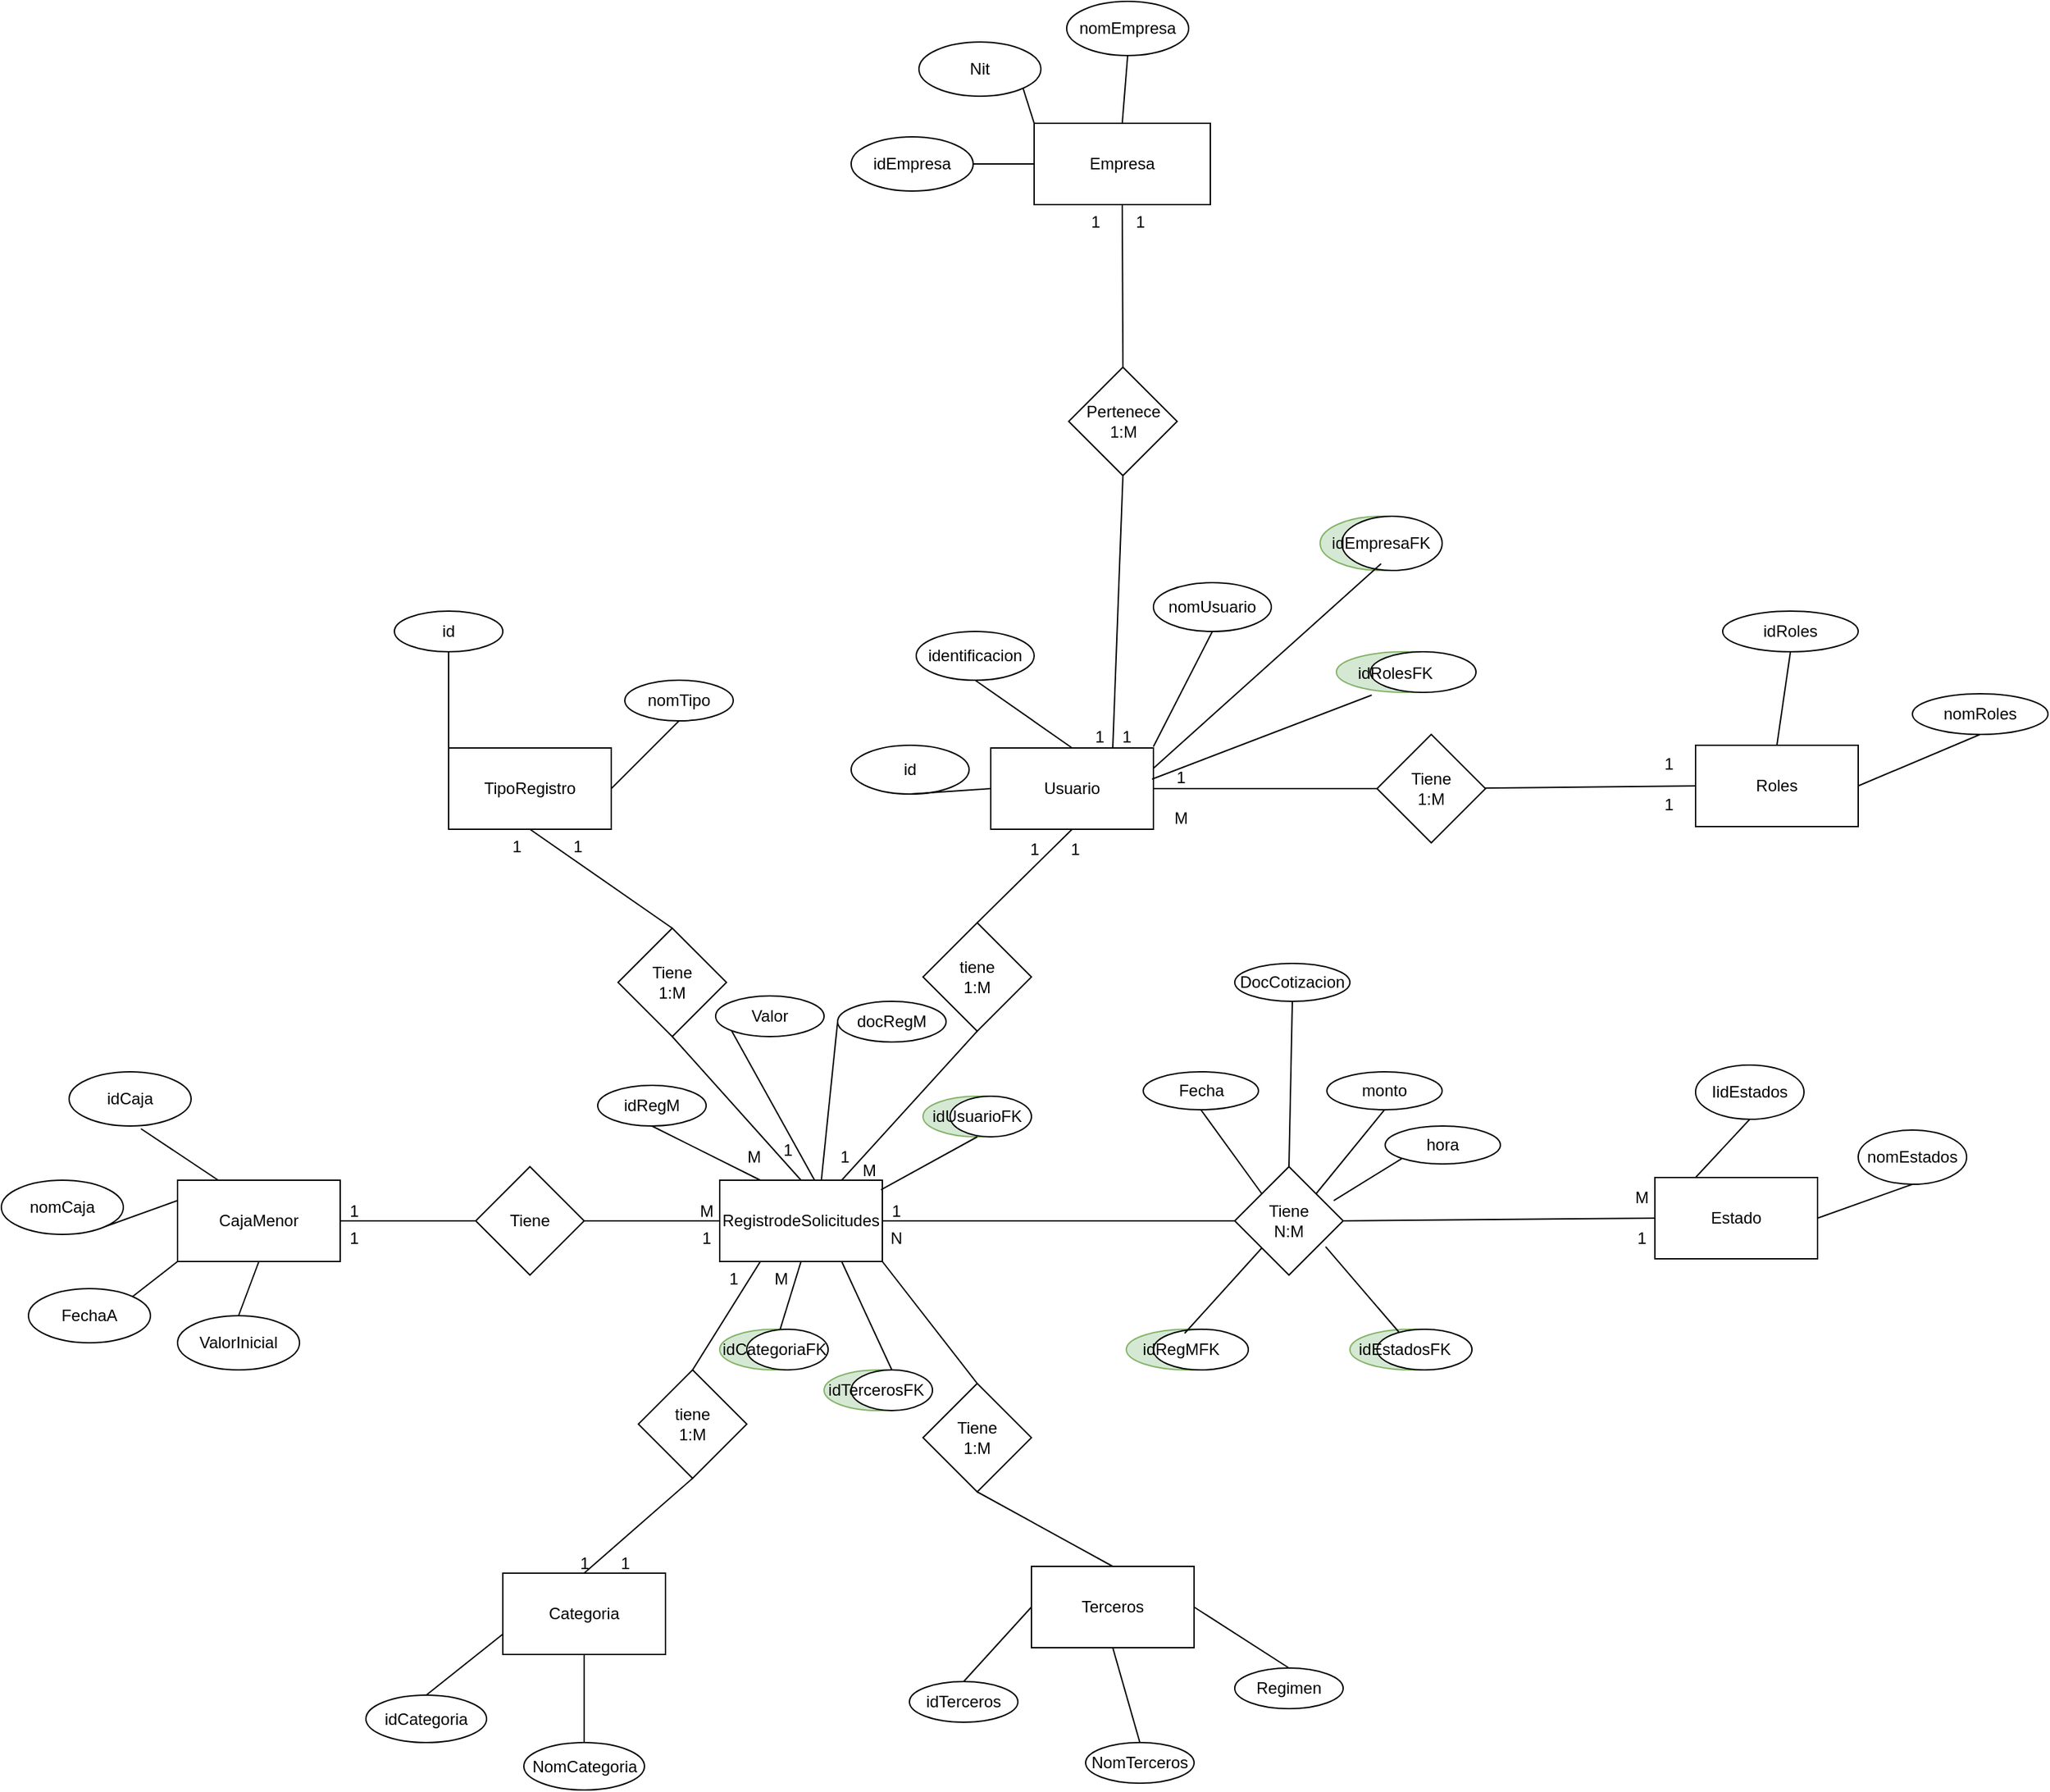 <mxfile version="21.6.8" type="device">
  <diagram name="Página-1" id="3_GA0uDGxl2NMBmm-nOA">
    <mxGraphModel dx="880" dy="1711" grid="1" gridSize="10" guides="1" tooltips="1" connect="1" arrows="1" fold="1" page="1" pageScale="1" pageWidth="827" pageHeight="1169" math="0" shadow="0">
      <root>
        <mxCell id="0" />
        <mxCell id="1" parent="0" />
        <mxCell id="BEGQN_6X3QiuYtlpZbj9-1" value="CajaMenor" style="rounded=0;whiteSpace=wrap;html=1;" vertex="1" parent="1">
          <mxGeometry x="350" y="240" width="120" height="60" as="geometry" />
        </mxCell>
        <mxCell id="BEGQN_6X3QiuYtlpZbj9-2" value="idCaja" style="ellipse;whiteSpace=wrap;html=1;" vertex="1" parent="1">
          <mxGeometry x="270" y="160" width="90" height="40" as="geometry" />
        </mxCell>
        <mxCell id="BEGQN_6X3QiuYtlpZbj9-3" value="nomCaja" style="ellipse;whiteSpace=wrap;html=1;" vertex="1" parent="1">
          <mxGeometry x="220" y="240" width="90" height="40" as="geometry" />
        </mxCell>
        <mxCell id="BEGQN_6X3QiuYtlpZbj9-4" value="FechaA" style="ellipse;whiteSpace=wrap;html=1;" vertex="1" parent="1">
          <mxGeometry x="240" y="320" width="90" height="40" as="geometry" />
        </mxCell>
        <mxCell id="BEGQN_6X3QiuYtlpZbj9-5" value="ValorInicial" style="ellipse;whiteSpace=wrap;html=1;" vertex="1" parent="1">
          <mxGeometry x="350" y="340" width="90" height="40" as="geometry" />
        </mxCell>
        <mxCell id="BEGQN_6X3QiuYtlpZbj9-6" value="" style="endArrow=none;html=1;rounded=0;entryX=0.589;entryY=1.05;entryDx=0;entryDy=0;entryPerimeter=0;exitX=0.25;exitY=0;exitDx=0;exitDy=0;" edge="1" parent="1" source="BEGQN_6X3QiuYtlpZbj9-1" target="BEGQN_6X3QiuYtlpZbj9-2">
          <mxGeometry width="50" height="50" relative="1" as="geometry">
            <mxPoint x="390" y="300" as="sourcePoint" />
            <mxPoint x="440" y="250" as="targetPoint" />
          </mxGeometry>
        </mxCell>
        <mxCell id="BEGQN_6X3QiuYtlpZbj9-7" value="" style="endArrow=none;html=1;rounded=0;exitX=1;exitY=1;exitDx=0;exitDy=0;entryX=0;entryY=0.25;entryDx=0;entryDy=0;" edge="1" parent="1" source="BEGQN_6X3QiuYtlpZbj9-3" target="BEGQN_6X3QiuYtlpZbj9-1">
          <mxGeometry width="50" height="50" relative="1" as="geometry">
            <mxPoint x="390" y="300" as="sourcePoint" />
            <mxPoint x="440" y="250" as="targetPoint" />
          </mxGeometry>
        </mxCell>
        <mxCell id="BEGQN_6X3QiuYtlpZbj9-8" value="" style="endArrow=none;html=1;rounded=0;exitX=1;exitY=0;exitDx=0;exitDy=0;entryX=0;entryY=1;entryDx=0;entryDy=0;" edge="1" parent="1" source="BEGQN_6X3QiuYtlpZbj9-4" target="BEGQN_6X3QiuYtlpZbj9-1">
          <mxGeometry width="50" height="50" relative="1" as="geometry">
            <mxPoint x="390" y="300" as="sourcePoint" />
            <mxPoint x="440" y="250" as="targetPoint" />
          </mxGeometry>
        </mxCell>
        <mxCell id="BEGQN_6X3QiuYtlpZbj9-9" value="" style="endArrow=none;html=1;rounded=0;exitX=0.5;exitY=0;exitDx=0;exitDy=0;entryX=0.5;entryY=1;entryDx=0;entryDy=0;" edge="1" parent="1" source="BEGQN_6X3QiuYtlpZbj9-5" target="BEGQN_6X3QiuYtlpZbj9-1">
          <mxGeometry width="50" height="50" relative="1" as="geometry">
            <mxPoint x="390" y="300" as="sourcePoint" />
            <mxPoint x="440" y="250" as="targetPoint" />
          </mxGeometry>
        </mxCell>
        <mxCell id="BEGQN_6X3QiuYtlpZbj9-10" value="Empresa" style="rounded=0;whiteSpace=wrap;html=1;" vertex="1" parent="1">
          <mxGeometry x="982" y="-540" width="130" height="60" as="geometry" />
        </mxCell>
        <mxCell id="BEGQN_6X3QiuYtlpZbj9-11" value="idEmpresa" style="ellipse;whiteSpace=wrap;html=1;" vertex="1" parent="1">
          <mxGeometry x="847" y="-530" width="90" height="40" as="geometry" />
        </mxCell>
        <mxCell id="BEGQN_6X3QiuYtlpZbj9-12" value="Nit" style="ellipse;whiteSpace=wrap;html=1;" vertex="1" parent="1">
          <mxGeometry x="897" y="-600" width="90" height="40" as="geometry" />
        </mxCell>
        <mxCell id="BEGQN_6X3QiuYtlpZbj9-13" value="nomEmpresa" style="ellipse;whiteSpace=wrap;html=1;" vertex="1" parent="1">
          <mxGeometry x="1006" y="-630" width="90" height="40" as="geometry" />
        </mxCell>
        <mxCell id="BEGQN_6X3QiuYtlpZbj9-14" value="" style="ellipse;whiteSpace=wrap;html=1;fillColor=#d5e8d4;strokeColor=#82b366;" vertex="1" parent="1">
          <mxGeometry x="1193" y="-250" width="90" height="40" as="geometry" />
        </mxCell>
        <mxCell id="BEGQN_6X3QiuYtlpZbj9-15" value="" style="ellipse;whiteSpace=wrap;html=1;" vertex="1" parent="1">
          <mxGeometry x="1209" y="-250" width="74" height="40" as="geometry" />
        </mxCell>
        <mxCell id="BEGQN_6X3QiuYtlpZbj9-16" value="idEmpresaFK" style="text;html=1;strokeColor=none;fillColor=none;align=center;verticalAlign=middle;whiteSpace=wrap;rounded=0;" vertex="1" parent="1">
          <mxGeometry x="1208" y="-245" width="60" height="30" as="geometry" />
        </mxCell>
        <mxCell id="BEGQN_6X3QiuYtlpZbj9-17" value="" style="endArrow=none;html=1;rounded=0;entryX=1;entryY=0.25;entryDx=0;entryDy=0;exitX=0.5;exitY=1;exitDx=0;exitDy=0;" edge="1" parent="1" source="BEGQN_6X3QiuYtlpZbj9-16" target="BEGQN_6X3QiuYtlpZbj9-118">
          <mxGeometry width="50" height="50" relative="1" as="geometry">
            <mxPoint x="310" y="250" as="sourcePoint" />
            <mxPoint x="360" y="200" as="targetPoint" />
          </mxGeometry>
        </mxCell>
        <mxCell id="BEGQN_6X3QiuYtlpZbj9-18" value="" style="endArrow=none;html=1;rounded=0;entryX=0;entryY=0.5;entryDx=0;entryDy=0;exitX=1;exitY=0.5;exitDx=0;exitDy=0;" edge="1" parent="1" source="BEGQN_6X3QiuYtlpZbj9-11" target="BEGQN_6X3QiuYtlpZbj9-10">
          <mxGeometry width="50" height="50" relative="1" as="geometry">
            <mxPoint x="947" y="-320" as="sourcePoint" />
            <mxPoint x="997" y="-370" as="targetPoint" />
          </mxGeometry>
        </mxCell>
        <mxCell id="BEGQN_6X3QiuYtlpZbj9-19" value="" style="endArrow=none;html=1;rounded=0;entryX=0;entryY=0;entryDx=0;entryDy=0;exitX=1;exitY=1;exitDx=0;exitDy=0;" edge="1" parent="1" source="BEGQN_6X3QiuYtlpZbj9-12" target="BEGQN_6X3QiuYtlpZbj9-10">
          <mxGeometry width="50" height="50" relative="1" as="geometry">
            <mxPoint x="947" y="-320" as="sourcePoint" />
            <mxPoint x="997" y="-370" as="targetPoint" />
          </mxGeometry>
        </mxCell>
        <mxCell id="BEGQN_6X3QiuYtlpZbj9-20" value="" style="endArrow=none;html=1;rounded=0;entryX=0.5;entryY=0;entryDx=0;entryDy=0;exitX=0.5;exitY=1;exitDx=0;exitDy=0;" edge="1" parent="1" source="BEGQN_6X3QiuYtlpZbj9-13" target="BEGQN_6X3QiuYtlpZbj9-10">
          <mxGeometry width="50" height="50" relative="1" as="geometry">
            <mxPoint x="947" y="-320" as="sourcePoint" />
            <mxPoint x="997" y="-370" as="targetPoint" />
          </mxGeometry>
        </mxCell>
        <mxCell id="BEGQN_6X3QiuYtlpZbj9-21" value="Pertenece&lt;br&gt;1:M" style="rhombus;whiteSpace=wrap;html=1;" vertex="1" parent="1">
          <mxGeometry x="1007.5" y="-360" width="80" height="80" as="geometry" />
        </mxCell>
        <mxCell id="BEGQN_6X3QiuYtlpZbj9-22" value="" style="endArrow=none;html=1;rounded=0;entryX=0.5;entryY=1;entryDx=0;entryDy=0;exitX=0.5;exitY=0;exitDx=0;exitDy=0;" edge="1" parent="1" source="BEGQN_6X3QiuYtlpZbj9-21" target="BEGQN_6X3QiuYtlpZbj9-10">
          <mxGeometry width="50" height="50" relative="1" as="geometry">
            <mxPoint x="1057.5" y="-370" as="sourcePoint" />
            <mxPoint x="1107.5" y="-420" as="targetPoint" />
          </mxGeometry>
        </mxCell>
        <mxCell id="BEGQN_6X3QiuYtlpZbj9-23" value="" style="endArrow=none;html=1;rounded=0;entryX=0.5;entryY=1;entryDx=0;entryDy=0;exitX=0.75;exitY=0;exitDx=0;exitDy=0;" edge="1" parent="1" source="BEGQN_6X3QiuYtlpZbj9-118" target="BEGQN_6X3QiuYtlpZbj9-21">
          <mxGeometry width="50" height="50" relative="1" as="geometry">
            <mxPoint x="410" y="240" as="sourcePoint" />
            <mxPoint x="360" y="-30" as="targetPoint" />
          </mxGeometry>
        </mxCell>
        <mxCell id="BEGQN_6X3QiuYtlpZbj9-24" value="1" style="text;html=1;align=center;verticalAlign=middle;resizable=0;points=[];autosize=1;strokeColor=none;fillColor=none;" vertex="1" parent="1">
          <mxGeometry x="1012" y="-482" width="30" height="30" as="geometry" />
        </mxCell>
        <mxCell id="BEGQN_6X3QiuYtlpZbj9-28" value="RegistrodeSolicitudes" style="rounded=0;whiteSpace=wrap;html=1;" vertex="1" parent="1">
          <mxGeometry x="750" y="240" width="120" height="60" as="geometry" />
        </mxCell>
        <mxCell id="BEGQN_6X3QiuYtlpZbj9-29" value="Tiene" style="rhombus;whiteSpace=wrap;html=1;" vertex="1" parent="1">
          <mxGeometry x="570" y="230" width="80" height="80" as="geometry" />
        </mxCell>
        <mxCell id="BEGQN_6X3QiuYtlpZbj9-30" value="" style="endArrow=none;html=1;rounded=0;exitX=1;exitY=0.5;exitDx=0;exitDy=0;entryX=0;entryY=0.5;entryDx=0;entryDy=0;" edge="1" parent="1" source="BEGQN_6X3QiuYtlpZbj9-1" target="BEGQN_6X3QiuYtlpZbj9-29">
          <mxGeometry width="50" height="50" relative="1" as="geometry">
            <mxPoint x="720" y="310" as="sourcePoint" />
            <mxPoint x="770" y="260" as="targetPoint" />
          </mxGeometry>
        </mxCell>
        <mxCell id="BEGQN_6X3QiuYtlpZbj9-31" value="" style="endArrow=none;html=1;rounded=0;exitX=1;exitY=0.5;exitDx=0;exitDy=0;entryX=0;entryY=0.5;entryDx=0;entryDy=0;" edge="1" parent="1" source="BEGQN_6X3QiuYtlpZbj9-29" target="BEGQN_6X3QiuYtlpZbj9-28">
          <mxGeometry width="50" height="50" relative="1" as="geometry">
            <mxPoint x="720" y="310" as="sourcePoint" />
            <mxPoint x="770" y="260" as="targetPoint" />
          </mxGeometry>
        </mxCell>
        <mxCell id="BEGQN_6X3QiuYtlpZbj9-32" value="1" style="text;html=1;align=center;verticalAlign=middle;resizable=0;points=[];autosize=1;strokeColor=none;fillColor=none;" vertex="1" parent="1">
          <mxGeometry x="465" y="248" width="30" height="30" as="geometry" />
        </mxCell>
        <mxCell id="BEGQN_6X3QiuYtlpZbj9-33" value="M" style="text;html=1;align=center;verticalAlign=middle;resizable=0;points=[];autosize=1;strokeColor=none;fillColor=none;" vertex="1" parent="1">
          <mxGeometry x="725" y="248" width="30" height="30" as="geometry" />
        </mxCell>
        <mxCell id="BEGQN_6X3QiuYtlpZbj9-34" value="1" style="text;html=1;align=center;verticalAlign=middle;resizable=0;points=[];autosize=1;strokeColor=none;fillColor=none;" vertex="1" parent="1">
          <mxGeometry x="725" y="268" width="30" height="30" as="geometry" />
        </mxCell>
        <mxCell id="BEGQN_6X3QiuYtlpZbj9-35" value="1" style="text;html=1;align=center;verticalAlign=middle;resizable=0;points=[];autosize=1;strokeColor=none;fillColor=none;" vertex="1" parent="1">
          <mxGeometry x="465" y="268" width="30" height="30" as="geometry" />
        </mxCell>
        <mxCell id="BEGQN_6X3QiuYtlpZbj9-36" value="TipoRegistro" style="rounded=0;whiteSpace=wrap;html=1;" vertex="1" parent="1">
          <mxGeometry x="550" y="-79" width="120" height="60" as="geometry" />
        </mxCell>
        <mxCell id="BEGQN_6X3QiuYtlpZbj9-37" value="Tiene&lt;br&gt;1:M" style="rhombus;whiteSpace=wrap;html=1;" vertex="1" parent="1">
          <mxGeometry x="675" y="54" width="80" height="80" as="geometry" />
        </mxCell>
        <mxCell id="BEGQN_6X3QiuYtlpZbj9-38" value="" style="endArrow=none;html=1;rounded=0;entryX=0.5;entryY=1;entryDx=0;entryDy=0;exitX=0.5;exitY=0;exitDx=0;exitDy=0;" edge="1" parent="1" source="BEGQN_6X3QiuYtlpZbj9-37" target="BEGQN_6X3QiuYtlpZbj9-36">
          <mxGeometry width="50" height="50" relative="1" as="geometry">
            <mxPoint x="890" y="170" as="sourcePoint" />
            <mxPoint x="940" y="120" as="targetPoint" />
          </mxGeometry>
        </mxCell>
        <mxCell id="BEGQN_6X3QiuYtlpZbj9-39" value="" style="endArrow=none;html=1;rounded=0;entryX=0.5;entryY=1;entryDx=0;entryDy=0;exitX=0.5;exitY=0;exitDx=0;exitDy=0;" edge="1" parent="1" source="BEGQN_6X3QiuYtlpZbj9-28" target="BEGQN_6X3QiuYtlpZbj9-37">
          <mxGeometry width="50" height="50" relative="1" as="geometry">
            <mxPoint x="890" y="170" as="sourcePoint" />
            <mxPoint x="940" y="120" as="targetPoint" />
          </mxGeometry>
        </mxCell>
        <mxCell id="BEGQN_6X3QiuYtlpZbj9-40" value="1" style="text;html=1;align=center;verticalAlign=middle;resizable=0;points=[];autosize=1;strokeColor=none;fillColor=none;" vertex="1" parent="1">
          <mxGeometry x="585" y="-21" width="30" height="30" as="geometry" />
        </mxCell>
        <mxCell id="BEGQN_6X3QiuYtlpZbj9-41" value="M" style="text;html=1;align=center;verticalAlign=middle;resizable=0;points=[];autosize=1;strokeColor=none;fillColor=none;" vertex="1" parent="1">
          <mxGeometry x="760" y="208" width="30" height="30" as="geometry" />
        </mxCell>
        <mxCell id="BEGQN_6X3QiuYtlpZbj9-42" value="1" style="text;html=1;align=center;verticalAlign=middle;resizable=0;points=[];autosize=1;strokeColor=none;fillColor=none;" vertex="1" parent="1">
          <mxGeometry x="785" y="203" width="30" height="30" as="geometry" />
        </mxCell>
        <mxCell id="BEGQN_6X3QiuYtlpZbj9-43" value="1" style="text;html=1;align=center;verticalAlign=middle;resizable=0;points=[];autosize=1;strokeColor=none;fillColor=none;" vertex="1" parent="1">
          <mxGeometry x="630" y="-21" width="30" height="30" as="geometry" />
        </mxCell>
        <mxCell id="BEGQN_6X3QiuYtlpZbj9-44" value="id" style="ellipse;whiteSpace=wrap;html=1;" vertex="1" parent="1">
          <mxGeometry x="510" y="-180" width="80" height="30" as="geometry" />
        </mxCell>
        <mxCell id="BEGQN_6X3QiuYtlpZbj9-45" value="nomTipo" style="ellipse;whiteSpace=wrap;html=1;" vertex="1" parent="1">
          <mxGeometry x="680" y="-129" width="80" height="30" as="geometry" />
        </mxCell>
        <mxCell id="BEGQN_6X3QiuYtlpZbj9-46" value="" style="endArrow=none;html=1;rounded=0;entryX=0.5;entryY=1;entryDx=0;entryDy=0;exitX=0;exitY=0.5;exitDx=0;exitDy=0;" edge="1" parent="1" source="BEGQN_6X3QiuYtlpZbj9-36" target="BEGQN_6X3QiuYtlpZbj9-44">
          <mxGeometry width="50" height="50" relative="1" as="geometry">
            <mxPoint x="690" y="111" as="sourcePoint" />
            <mxPoint x="740" y="61" as="targetPoint" />
          </mxGeometry>
        </mxCell>
        <mxCell id="BEGQN_6X3QiuYtlpZbj9-47" value="" style="endArrow=none;html=1;rounded=0;entryX=0.5;entryY=1;entryDx=0;entryDy=0;exitX=1;exitY=0.5;exitDx=0;exitDy=0;" edge="1" parent="1" source="BEGQN_6X3QiuYtlpZbj9-36" target="BEGQN_6X3QiuYtlpZbj9-45">
          <mxGeometry width="50" height="50" relative="1" as="geometry">
            <mxPoint x="690" y="111" as="sourcePoint" />
            <mxPoint x="740" y="61" as="targetPoint" />
          </mxGeometry>
        </mxCell>
        <mxCell id="BEGQN_6X3QiuYtlpZbj9-48" value="Categoria" style="rounded=0;whiteSpace=wrap;html=1;" vertex="1" parent="1">
          <mxGeometry x="590" y="530" width="120" height="60" as="geometry" />
        </mxCell>
        <mxCell id="BEGQN_6X3QiuYtlpZbj9-49" value="tiene&lt;br&gt;1:M" style="rhombus;whiteSpace=wrap;html=1;" vertex="1" parent="1">
          <mxGeometry x="690" y="380" width="80" height="80" as="geometry" />
        </mxCell>
        <mxCell id="BEGQN_6X3QiuYtlpZbj9-50" value="" style="endArrow=none;html=1;rounded=0;entryX=0.25;entryY=1;entryDx=0;entryDy=0;exitX=0.5;exitY=0;exitDx=0;exitDy=0;" edge="1" parent="1" source="BEGQN_6X3QiuYtlpZbj9-49" target="BEGQN_6X3QiuYtlpZbj9-28">
          <mxGeometry width="50" height="50" relative="1" as="geometry">
            <mxPoint x="740" y="350" as="sourcePoint" />
            <mxPoint x="940" y="370" as="targetPoint" />
          </mxGeometry>
        </mxCell>
        <mxCell id="BEGQN_6X3QiuYtlpZbj9-51" value="" style="endArrow=none;html=1;rounded=0;entryX=0.5;entryY=1;entryDx=0;entryDy=0;exitX=0.5;exitY=0;exitDx=0;exitDy=0;" edge="1" parent="1" source="BEGQN_6X3QiuYtlpZbj9-48" target="BEGQN_6X3QiuYtlpZbj9-49">
          <mxGeometry width="50" height="50" relative="1" as="geometry">
            <mxPoint x="890" y="420" as="sourcePoint" />
            <mxPoint x="940" y="370" as="targetPoint" />
          </mxGeometry>
        </mxCell>
        <mxCell id="BEGQN_6X3QiuYtlpZbj9-52" value="idCategoria" style="ellipse;whiteSpace=wrap;html=1;" vertex="1" parent="1">
          <mxGeometry x="489" y="620" width="89" height="35" as="geometry" />
        </mxCell>
        <mxCell id="BEGQN_6X3QiuYtlpZbj9-54" value="NomCategoria" style="ellipse;whiteSpace=wrap;html=1;" vertex="1" parent="1">
          <mxGeometry x="605.5" y="655" width="89" height="35" as="geometry" />
        </mxCell>
        <mxCell id="BEGQN_6X3QiuYtlpZbj9-55" value="" style="endArrow=none;html=1;rounded=0;exitX=0;exitY=0.75;exitDx=0;exitDy=0;entryX=0.5;entryY=0;entryDx=0;entryDy=0;" edge="1" parent="1" source="BEGQN_6X3QiuYtlpZbj9-48" target="BEGQN_6X3QiuYtlpZbj9-52">
          <mxGeometry width="50" height="50" relative="1" as="geometry">
            <mxPoint x="890" y="510" as="sourcePoint" />
            <mxPoint x="940" y="460" as="targetPoint" />
          </mxGeometry>
        </mxCell>
        <mxCell id="BEGQN_6X3QiuYtlpZbj9-56" value="" style="endArrow=none;html=1;rounded=0;exitX=0.5;exitY=1;exitDx=0;exitDy=0;entryX=0.5;entryY=0;entryDx=0;entryDy=0;" edge="1" parent="1" source="BEGQN_6X3QiuYtlpZbj9-48" target="BEGQN_6X3QiuYtlpZbj9-54">
          <mxGeometry width="50" height="50" relative="1" as="geometry">
            <mxPoint x="620" y="510" as="sourcePoint" />
            <mxPoint x="670" y="460" as="targetPoint" />
          </mxGeometry>
        </mxCell>
        <mxCell id="BEGQN_6X3QiuYtlpZbj9-57" value="1" style="text;html=1;align=center;verticalAlign=middle;resizable=0;points=[];autosize=1;strokeColor=none;fillColor=none;" vertex="1" parent="1">
          <mxGeometry x="745" y="298" width="30" height="30" as="geometry" />
        </mxCell>
        <mxCell id="BEGQN_6X3QiuYtlpZbj9-58" value="1" style="text;html=1;align=center;verticalAlign=middle;resizable=0;points=[];autosize=1;strokeColor=none;fillColor=none;" vertex="1" parent="1">
          <mxGeometry x="635" y="508" width="30" height="30" as="geometry" />
        </mxCell>
        <mxCell id="BEGQN_6X3QiuYtlpZbj9-59" value="1" style="text;html=1;align=center;verticalAlign=middle;resizable=0;points=[];autosize=1;strokeColor=none;fillColor=none;" vertex="1" parent="1">
          <mxGeometry x="665" y="508" width="30" height="30" as="geometry" />
        </mxCell>
        <mxCell id="BEGQN_6X3QiuYtlpZbj9-60" value="M" style="text;html=1;align=center;verticalAlign=middle;resizable=0;points=[];autosize=1;strokeColor=none;fillColor=none;" vertex="1" parent="1">
          <mxGeometry x="780" y="298" width="30" height="30" as="geometry" />
        </mxCell>
        <mxCell id="BEGQN_6X3QiuYtlpZbj9-61" value="idRegM" style="ellipse;whiteSpace=wrap;html=1;" vertex="1" parent="1">
          <mxGeometry x="660" y="170" width="80" height="30" as="geometry" />
        </mxCell>
        <mxCell id="BEGQN_6X3QiuYtlpZbj9-62" value="Valor" style="ellipse;whiteSpace=wrap;html=1;" vertex="1" parent="1">
          <mxGeometry x="747" y="104" width="80" height="30" as="geometry" />
        </mxCell>
        <mxCell id="BEGQN_6X3QiuYtlpZbj9-63" value="docRegM" style="ellipse;whiteSpace=wrap;html=1;" vertex="1" parent="1">
          <mxGeometry x="837" y="108" width="80" height="30" as="geometry" />
        </mxCell>
        <mxCell id="BEGQN_6X3QiuYtlpZbj9-64" value="" style="endArrow=none;html=1;rounded=0;entryX=0.5;entryY=1;entryDx=0;entryDy=0;exitX=0.25;exitY=0;exitDx=0;exitDy=0;" edge="1" parent="1" source="BEGQN_6X3QiuYtlpZbj9-28" target="BEGQN_6X3QiuYtlpZbj9-61">
          <mxGeometry width="50" height="50" relative="1" as="geometry">
            <mxPoint x="620" y="240" as="sourcePoint" />
            <mxPoint x="670" y="190" as="targetPoint" />
          </mxGeometry>
        </mxCell>
        <mxCell id="BEGQN_6X3QiuYtlpZbj9-65" value="" style="endArrow=none;html=1;rounded=0;entryX=0;entryY=1;entryDx=0;entryDy=0;" edge="1" parent="1" target="BEGQN_6X3QiuYtlpZbj9-62">
          <mxGeometry width="50" height="50" relative="1" as="geometry">
            <mxPoint x="820" y="240" as="sourcePoint" />
            <mxPoint x="670" y="190" as="targetPoint" />
          </mxGeometry>
        </mxCell>
        <mxCell id="BEGQN_6X3QiuYtlpZbj9-66" value="" style="endArrow=none;html=1;rounded=0;entryX=0;entryY=0.5;entryDx=0;entryDy=0;exitX=0.625;exitY=0;exitDx=0;exitDy=0;exitPerimeter=0;" edge="1" parent="1" source="BEGQN_6X3QiuYtlpZbj9-28" target="BEGQN_6X3QiuYtlpZbj9-63">
          <mxGeometry width="50" height="50" relative="1" as="geometry">
            <mxPoint x="620" y="240" as="sourcePoint" />
            <mxPoint x="670" y="190" as="targetPoint" />
          </mxGeometry>
        </mxCell>
        <mxCell id="BEGQN_6X3QiuYtlpZbj9-67" value="" style="ellipse;whiteSpace=wrap;html=1;fillColor=#d5e8d4;strokeColor=#82b366;" vertex="1" parent="1">
          <mxGeometry x="750" y="350" width="80" height="30" as="geometry" />
        </mxCell>
        <mxCell id="BEGQN_6X3QiuYtlpZbj9-68" value="" style="ellipse;whiteSpace=wrap;html=1;" vertex="1" parent="1">
          <mxGeometry x="770" y="350" width="60" height="30" as="geometry" />
        </mxCell>
        <mxCell id="BEGQN_6X3QiuYtlpZbj9-69" value="idCategoriaFK" style="text;html=1;align=center;verticalAlign=middle;resizable=0;points=[];autosize=1;strokeColor=none;fillColor=none;" vertex="1" parent="1">
          <mxGeometry x="740" y="350" width="100" height="30" as="geometry" />
        </mxCell>
        <mxCell id="BEGQN_6X3QiuYtlpZbj9-70" value="" style="endArrow=none;html=1;rounded=0;entryX=0.5;entryY=1;entryDx=0;entryDy=0;" edge="1" parent="1" source="BEGQN_6X3QiuYtlpZbj9-69" target="BEGQN_6X3QiuYtlpZbj9-28">
          <mxGeometry width="50" height="50" relative="1" as="geometry">
            <mxPoint x="620" y="240" as="sourcePoint" />
            <mxPoint x="670" y="190" as="targetPoint" />
          </mxGeometry>
        </mxCell>
        <mxCell id="BEGQN_6X3QiuYtlpZbj9-72" value="Terceros" style="rounded=0;whiteSpace=wrap;html=1;" vertex="1" parent="1">
          <mxGeometry x="980" y="525" width="120" height="60" as="geometry" />
        </mxCell>
        <mxCell id="BEGQN_6X3QiuYtlpZbj9-73" value="Tiene&lt;br&gt;1:M" style="rhombus;whiteSpace=wrap;html=1;" vertex="1" parent="1">
          <mxGeometry x="900" y="390" width="80" height="80" as="geometry" />
        </mxCell>
        <mxCell id="BEGQN_6X3QiuYtlpZbj9-74" value="" style="endArrow=none;html=1;rounded=0;entryX=1;entryY=1;entryDx=0;entryDy=0;exitX=0.5;exitY=0;exitDx=0;exitDy=0;" edge="1" parent="1" source="BEGQN_6X3QiuYtlpZbj9-73" target="BEGQN_6X3QiuYtlpZbj9-28">
          <mxGeometry width="50" height="50" relative="1" as="geometry">
            <mxPoint x="930" y="380" as="sourcePoint" />
            <mxPoint x="850" y="400" as="targetPoint" />
          </mxGeometry>
        </mxCell>
        <mxCell id="BEGQN_6X3QiuYtlpZbj9-75" value="" style="endArrow=none;html=1;rounded=0;entryX=0.5;entryY=1;entryDx=0;entryDy=0;exitX=0.5;exitY=0;exitDx=0;exitDy=0;" edge="1" parent="1" source="BEGQN_6X3QiuYtlpZbj9-72" target="BEGQN_6X3QiuYtlpZbj9-73">
          <mxGeometry width="50" height="50" relative="1" as="geometry">
            <mxPoint x="800" y="450" as="sourcePoint" />
            <mxPoint x="850" y="400" as="targetPoint" />
          </mxGeometry>
        </mxCell>
        <mxCell id="BEGQN_6X3QiuYtlpZbj9-76" value="" style="ellipse;whiteSpace=wrap;html=1;fillColor=#d5e8d4;strokeColor=#82b366;" vertex="1" parent="1">
          <mxGeometry x="827" y="380" width="80" height="30" as="geometry" />
        </mxCell>
        <mxCell id="BEGQN_6X3QiuYtlpZbj9-77" value="" style="ellipse;whiteSpace=wrap;html=1;" vertex="1" parent="1">
          <mxGeometry x="847" y="380" width="60" height="30" as="geometry" />
        </mxCell>
        <mxCell id="BEGQN_6X3QiuYtlpZbj9-78" value="" style="endArrow=none;html=1;rounded=0;entryX=0.75;entryY=1;entryDx=0;entryDy=0;exitX=0.5;exitY=0;exitDx=0;exitDy=0;" edge="1" parent="1" source="BEGQN_6X3QiuYtlpZbj9-77" target="BEGQN_6X3QiuYtlpZbj9-28">
          <mxGeometry width="50" height="50" relative="1" as="geometry">
            <mxPoint x="800" y="450" as="sourcePoint" />
            <mxPoint x="850" y="400" as="targetPoint" />
          </mxGeometry>
        </mxCell>
        <mxCell id="BEGQN_6X3QiuYtlpZbj9-79" value="idTercerosFK" style="text;html=1;align=center;verticalAlign=middle;resizable=0;points=[];autosize=1;strokeColor=none;fillColor=none;" vertex="1" parent="1">
          <mxGeometry x="820" y="380" width="90" height="30" as="geometry" />
        </mxCell>
        <mxCell id="BEGQN_6X3QiuYtlpZbj9-80" value="idTerceros" style="ellipse;whiteSpace=wrap;html=1;" vertex="1" parent="1">
          <mxGeometry x="890" y="610" width="80" height="30" as="geometry" />
        </mxCell>
        <mxCell id="BEGQN_6X3QiuYtlpZbj9-81" value="NomTerceros" style="ellipse;whiteSpace=wrap;html=1;" vertex="1" parent="1">
          <mxGeometry x="1020" y="655" width="80" height="30" as="geometry" />
        </mxCell>
        <mxCell id="BEGQN_6X3QiuYtlpZbj9-82" value="Regimen" style="ellipse;whiteSpace=wrap;html=1;" vertex="1" parent="1">
          <mxGeometry x="1130" y="600" width="80" height="30" as="geometry" />
        </mxCell>
        <mxCell id="BEGQN_6X3QiuYtlpZbj9-83" value="" style="endArrow=none;html=1;rounded=0;entryX=0;entryY=0.5;entryDx=0;entryDy=0;exitX=0.5;exitY=0;exitDx=0;exitDy=0;" edge="1" parent="1" source="BEGQN_6X3QiuYtlpZbj9-80" target="BEGQN_6X3QiuYtlpZbj9-72">
          <mxGeometry width="50" height="50" relative="1" as="geometry">
            <mxPoint x="800" y="450" as="sourcePoint" />
            <mxPoint x="850" y="400" as="targetPoint" />
          </mxGeometry>
        </mxCell>
        <mxCell id="BEGQN_6X3QiuYtlpZbj9-84" value="" style="endArrow=none;html=1;rounded=0;entryX=0.5;entryY=1;entryDx=0;entryDy=0;exitX=0.5;exitY=0;exitDx=0;exitDy=0;" edge="1" parent="1" source="BEGQN_6X3QiuYtlpZbj9-81" target="BEGQN_6X3QiuYtlpZbj9-72">
          <mxGeometry width="50" height="50" relative="1" as="geometry">
            <mxPoint x="800" y="450" as="sourcePoint" />
            <mxPoint x="850" y="400" as="targetPoint" />
          </mxGeometry>
        </mxCell>
        <mxCell id="BEGQN_6X3QiuYtlpZbj9-85" value="" style="endArrow=none;html=1;rounded=0;entryX=1;entryY=0.5;entryDx=0;entryDy=0;exitX=0.5;exitY=0;exitDx=0;exitDy=0;" edge="1" parent="1" source="BEGQN_6X3QiuYtlpZbj9-82" target="BEGQN_6X3QiuYtlpZbj9-72">
          <mxGeometry width="50" height="50" relative="1" as="geometry">
            <mxPoint x="800" y="450" as="sourcePoint" />
            <mxPoint x="850" y="400" as="targetPoint" />
          </mxGeometry>
        </mxCell>
        <mxCell id="BEGQN_6X3QiuYtlpZbj9-86" value="Estado" style="rounded=0;whiteSpace=wrap;html=1;" vertex="1" parent="1">
          <mxGeometry x="1440" y="238" width="120" height="60" as="geometry" />
        </mxCell>
        <mxCell id="BEGQN_6X3QiuYtlpZbj9-87" value="Tiene&lt;br&gt;N:M" style="rhombus;whiteSpace=wrap;html=1;" vertex="1" parent="1">
          <mxGeometry x="1130" y="230" width="80" height="80" as="geometry" />
        </mxCell>
        <mxCell id="BEGQN_6X3QiuYtlpZbj9-88" value="" style="endArrow=none;html=1;rounded=0;exitX=1;exitY=0.5;exitDx=0;exitDy=0;entryX=0;entryY=0.5;entryDx=0;entryDy=0;" edge="1" parent="1" source="BEGQN_6X3QiuYtlpZbj9-28" target="BEGQN_6X3QiuYtlpZbj9-87">
          <mxGeometry width="50" height="50" relative="1" as="geometry">
            <mxPoint x="1280" y="260" as="sourcePoint" />
            <mxPoint x="1330" y="210" as="targetPoint" />
          </mxGeometry>
        </mxCell>
        <mxCell id="BEGQN_6X3QiuYtlpZbj9-89" value="" style="endArrow=none;html=1;rounded=0;exitX=1;exitY=0.5;exitDx=0;exitDy=0;entryX=0;entryY=0.5;entryDx=0;entryDy=0;" edge="1" parent="1" source="BEGQN_6X3QiuYtlpZbj9-87" target="BEGQN_6X3QiuYtlpZbj9-86">
          <mxGeometry width="50" height="50" relative="1" as="geometry">
            <mxPoint x="1280" y="260" as="sourcePoint" />
            <mxPoint x="1330" y="210" as="targetPoint" />
          </mxGeometry>
        </mxCell>
        <mxCell id="BEGQN_6X3QiuYtlpZbj9-90" value="1" style="text;html=1;align=center;verticalAlign=middle;resizable=0;points=[];autosize=1;strokeColor=none;fillColor=none;" vertex="1" parent="1">
          <mxGeometry x="865" y="248" width="30" height="30" as="geometry" />
        </mxCell>
        <mxCell id="BEGQN_6X3QiuYtlpZbj9-91" value="M" style="text;html=1;align=center;verticalAlign=middle;resizable=0;points=[];autosize=1;strokeColor=none;fillColor=none;" vertex="1" parent="1">
          <mxGeometry x="1415" y="238" width="30" height="30" as="geometry" />
        </mxCell>
        <mxCell id="BEGQN_6X3QiuYtlpZbj9-92" value="1" style="text;html=1;align=center;verticalAlign=middle;resizable=0;points=[];autosize=1;strokeColor=none;fillColor=none;" vertex="1" parent="1">
          <mxGeometry x="1415" y="268" width="30" height="30" as="geometry" />
        </mxCell>
        <mxCell id="BEGQN_6X3QiuYtlpZbj9-96" value="N" style="text;html=1;align=center;verticalAlign=middle;resizable=0;points=[];autosize=1;strokeColor=none;fillColor=none;" vertex="1" parent="1">
          <mxGeometry x="865" y="268" width="30" height="30" as="geometry" />
        </mxCell>
        <mxCell id="BEGQN_6X3QiuYtlpZbj9-97" value="IidEstados" style="ellipse;whiteSpace=wrap;html=1;" vertex="1" parent="1">
          <mxGeometry x="1470" y="155" width="80" height="40" as="geometry" />
        </mxCell>
        <mxCell id="BEGQN_6X3QiuYtlpZbj9-99" value="nomEstados" style="ellipse;whiteSpace=wrap;html=1;" vertex="1" parent="1">
          <mxGeometry x="1590" y="203" width="80" height="40" as="geometry" />
        </mxCell>
        <mxCell id="BEGQN_6X3QiuYtlpZbj9-100" value="" style="endArrow=none;html=1;rounded=0;entryX=0.5;entryY=1;entryDx=0;entryDy=0;exitX=0.25;exitY=0;exitDx=0;exitDy=0;" edge="1" parent="1" source="BEGQN_6X3QiuYtlpZbj9-86" target="BEGQN_6X3QiuYtlpZbj9-97">
          <mxGeometry width="50" height="50" relative="1" as="geometry">
            <mxPoint x="1240" y="430" as="sourcePoint" />
            <mxPoint x="1290" y="380" as="targetPoint" />
          </mxGeometry>
        </mxCell>
        <mxCell id="BEGQN_6X3QiuYtlpZbj9-101" value="" style="endArrow=none;html=1;rounded=0;entryX=0.5;entryY=1;entryDx=0;entryDy=0;exitX=1;exitY=0.5;exitDx=0;exitDy=0;" edge="1" parent="1" source="BEGQN_6X3QiuYtlpZbj9-86" target="BEGQN_6X3QiuYtlpZbj9-99">
          <mxGeometry width="50" height="50" relative="1" as="geometry">
            <mxPoint x="1240" y="430" as="sourcePoint" />
            <mxPoint x="1290" y="380" as="targetPoint" />
          </mxGeometry>
        </mxCell>
        <mxCell id="BEGQN_6X3QiuYtlpZbj9-102" value="" style="ellipse;whiteSpace=wrap;html=1;fillColor=#d5e8d4;strokeColor=#82b366;" vertex="1" parent="1">
          <mxGeometry x="1050" y="350" width="90" height="30" as="geometry" />
        </mxCell>
        <mxCell id="BEGQN_6X3QiuYtlpZbj9-103" value="" style="ellipse;whiteSpace=wrap;html=1;" vertex="1" parent="1">
          <mxGeometry x="1070" y="350" width="70" height="30" as="geometry" />
        </mxCell>
        <mxCell id="BEGQN_6X3QiuYtlpZbj9-104" value="idRegMFK" style="text;html=1;align=center;verticalAlign=middle;resizable=0;points=[];autosize=1;strokeColor=none;fillColor=none;" vertex="1" parent="1">
          <mxGeometry x="1050" y="350" width="80" height="30" as="geometry" />
        </mxCell>
        <mxCell id="BEGQN_6X3QiuYtlpZbj9-105" value="" style="ellipse;whiteSpace=wrap;html=1;fillColor=#d5e8d4;strokeColor=#82b366;" vertex="1" parent="1">
          <mxGeometry x="1215" y="350" width="90" height="30" as="geometry" />
        </mxCell>
        <mxCell id="BEGQN_6X3QiuYtlpZbj9-106" value="" style="ellipse;whiteSpace=wrap;html=1;" vertex="1" parent="1">
          <mxGeometry x="1235" y="350" width="70" height="30" as="geometry" />
        </mxCell>
        <mxCell id="BEGQN_6X3QiuYtlpZbj9-107" value="idEstadosFK" style="text;html=1;align=center;verticalAlign=middle;resizable=0;points=[];autosize=1;strokeColor=none;fillColor=none;" vertex="1" parent="1">
          <mxGeometry x="1210" y="350" width="90" height="30" as="geometry" />
        </mxCell>
        <mxCell id="BEGQN_6X3QiuYtlpZbj9-108" value="" style="endArrow=none;html=1;rounded=0;entryX=0;entryY=1;entryDx=0;entryDy=0;exitX=0.538;exitY=0.1;exitDx=0;exitDy=0;exitPerimeter=0;" edge="1" parent="1" source="BEGQN_6X3QiuYtlpZbj9-104" target="BEGQN_6X3QiuYtlpZbj9-87">
          <mxGeometry width="50" height="50" relative="1" as="geometry">
            <mxPoint x="1220" y="430" as="sourcePoint" />
            <mxPoint x="1270" y="380" as="targetPoint" />
          </mxGeometry>
        </mxCell>
        <mxCell id="BEGQN_6X3QiuYtlpZbj9-109" value="" style="endArrow=none;html=1;rounded=0;entryX=0.838;entryY=0.738;entryDx=0;entryDy=0;entryPerimeter=0;exitX=0.456;exitY=0.067;exitDx=0;exitDy=0;exitPerimeter=0;" edge="1" parent="1" source="BEGQN_6X3QiuYtlpZbj9-107" target="BEGQN_6X3QiuYtlpZbj9-87">
          <mxGeometry width="50" height="50" relative="1" as="geometry">
            <mxPoint x="1220" y="430" as="sourcePoint" />
            <mxPoint x="1270" y="380" as="targetPoint" />
          </mxGeometry>
        </mxCell>
        <mxCell id="BEGQN_6X3QiuYtlpZbj9-110" value="Fecha" style="ellipse;whiteSpace=wrap;html=1;" vertex="1" parent="1">
          <mxGeometry x="1062.5" y="160" width="85" height="28" as="geometry" />
        </mxCell>
        <mxCell id="BEGQN_6X3QiuYtlpZbj9-111" value="monto" style="ellipse;whiteSpace=wrap;html=1;" vertex="1" parent="1">
          <mxGeometry x="1198" y="160" width="85" height="28" as="geometry" />
        </mxCell>
        <mxCell id="BEGQN_6X3QiuYtlpZbj9-112" value="DocCotizacion" style="ellipse;whiteSpace=wrap;html=1;" vertex="1" parent="1">
          <mxGeometry x="1130" y="80" width="85" height="28" as="geometry" />
        </mxCell>
        <mxCell id="BEGQN_6X3QiuYtlpZbj9-113" value="" style="endArrow=none;html=1;rounded=0;exitX=0.5;exitY=0;exitDx=0;exitDy=0;entryX=0.5;entryY=1;entryDx=0;entryDy=0;" edge="1" parent="1" source="BEGQN_6X3QiuYtlpZbj9-87" target="BEGQN_6X3QiuYtlpZbj9-112">
          <mxGeometry width="50" height="50" relative="1" as="geometry">
            <mxPoint x="1220" y="240" as="sourcePoint" />
            <mxPoint x="1190" y="120" as="targetPoint" />
          </mxGeometry>
        </mxCell>
        <mxCell id="BEGQN_6X3QiuYtlpZbj9-114" value="" style="endArrow=none;html=1;rounded=0;entryX=0.5;entryY=1;entryDx=0;entryDy=0;exitX=0;exitY=0;exitDx=0;exitDy=0;" edge="1" parent="1" source="BEGQN_6X3QiuYtlpZbj9-87" target="BEGQN_6X3QiuYtlpZbj9-110">
          <mxGeometry width="50" height="50" relative="1" as="geometry">
            <mxPoint x="1220" y="240" as="sourcePoint" />
            <mxPoint x="1270" y="190" as="targetPoint" />
          </mxGeometry>
        </mxCell>
        <mxCell id="BEGQN_6X3QiuYtlpZbj9-115" value="" style="endArrow=none;html=1;rounded=0;exitX=1;exitY=0;exitDx=0;exitDy=0;entryX=0.5;entryY=1;entryDx=0;entryDy=0;" edge="1" parent="1" source="BEGQN_6X3QiuYtlpZbj9-87" target="BEGQN_6X3QiuYtlpZbj9-111">
          <mxGeometry width="50" height="50" relative="1" as="geometry">
            <mxPoint x="1220" y="240" as="sourcePoint" />
            <mxPoint x="1270" y="190" as="targetPoint" />
          </mxGeometry>
        </mxCell>
        <mxCell id="BEGQN_6X3QiuYtlpZbj9-116" value="hora" style="ellipse;whiteSpace=wrap;html=1;" vertex="1" parent="1">
          <mxGeometry x="1241" y="200" width="85" height="28" as="geometry" />
        </mxCell>
        <mxCell id="BEGQN_6X3QiuYtlpZbj9-117" value="" style="endArrow=none;html=1;rounded=0;entryX=0;entryY=1;entryDx=0;entryDy=0;exitX=0.913;exitY=0.313;exitDx=0;exitDy=0;exitPerimeter=0;" edge="1" parent="1" source="BEGQN_6X3QiuYtlpZbj9-87" target="BEGQN_6X3QiuYtlpZbj9-116">
          <mxGeometry width="50" height="50" relative="1" as="geometry">
            <mxPoint x="1240" y="270" as="sourcePoint" />
            <mxPoint x="1290" y="220" as="targetPoint" />
          </mxGeometry>
        </mxCell>
        <mxCell id="BEGQN_6X3QiuYtlpZbj9-118" value="Usuario" style="rounded=0;whiteSpace=wrap;html=1;" vertex="1" parent="1">
          <mxGeometry x="950" y="-79" width="120" height="60" as="geometry" />
        </mxCell>
        <mxCell id="BEGQN_6X3QiuYtlpZbj9-120" value="id" style="ellipse;whiteSpace=wrap;html=1;" vertex="1" parent="1">
          <mxGeometry x="847" y="-81" width="87" height="36" as="geometry" />
        </mxCell>
        <mxCell id="BEGQN_6X3QiuYtlpZbj9-121" value="identificacion" style="ellipse;whiteSpace=wrap;html=1;" vertex="1" parent="1">
          <mxGeometry x="895" y="-165" width="87" height="36" as="geometry" />
        </mxCell>
        <mxCell id="BEGQN_6X3QiuYtlpZbj9-122" value="nomUsuario" style="ellipse;whiteSpace=wrap;html=1;" vertex="1" parent="1">
          <mxGeometry x="1070" y="-201" width="87" height="36" as="geometry" />
        </mxCell>
        <mxCell id="BEGQN_6X3QiuYtlpZbj9-123" value="" style="endArrow=none;html=1;rounded=0;entryX=0.5;entryY=1;entryDx=0;entryDy=0;exitX=0;exitY=0.5;exitDx=0;exitDy=0;" edge="1" parent="1" source="BEGQN_6X3QiuYtlpZbj9-118" target="BEGQN_6X3QiuYtlpZbj9-120">
          <mxGeometry width="50" height="50" relative="1" as="geometry">
            <mxPoint x="950" y="160" as="sourcePoint" />
            <mxPoint x="1000" y="110" as="targetPoint" />
          </mxGeometry>
        </mxCell>
        <mxCell id="BEGQN_6X3QiuYtlpZbj9-124" value="" style="endArrow=none;html=1;rounded=0;entryX=0.5;entryY=1;entryDx=0;entryDy=0;exitX=0.5;exitY=0;exitDx=0;exitDy=0;" edge="1" parent="1" source="BEGQN_6X3QiuYtlpZbj9-118" target="BEGQN_6X3QiuYtlpZbj9-121">
          <mxGeometry width="50" height="50" relative="1" as="geometry">
            <mxPoint x="950" y="160" as="sourcePoint" />
            <mxPoint x="1000" y="110" as="targetPoint" />
          </mxGeometry>
        </mxCell>
        <mxCell id="BEGQN_6X3QiuYtlpZbj9-126" value="" style="endArrow=none;html=1;rounded=0;entryX=0.5;entryY=1;entryDx=0;entryDy=0;exitX=1.167;exitY=0.733;exitDx=0;exitDy=0;exitPerimeter=0;" edge="1" parent="1" source="BEGQN_6X3QiuYtlpZbj9-144" target="BEGQN_6X3QiuYtlpZbj9-122">
          <mxGeometry width="50" height="50" relative="1" as="geometry">
            <mxPoint x="950" y="150" as="sourcePoint" />
            <mxPoint x="1000" y="100" as="targetPoint" />
          </mxGeometry>
        </mxCell>
        <mxCell id="BEGQN_6X3QiuYtlpZbj9-127" value="tiene&lt;br&gt;1:M" style="rhombus;whiteSpace=wrap;html=1;" vertex="1" parent="1">
          <mxGeometry x="900" y="50" width="80" height="80" as="geometry" />
        </mxCell>
        <mxCell id="BEGQN_6X3QiuYtlpZbj9-128" value="" style="endArrow=none;html=1;rounded=0;entryX=0.5;entryY=1;entryDx=0;entryDy=0;exitX=0.5;exitY=0;exitDx=0;exitDy=0;" edge="1" parent="1" source="BEGQN_6X3QiuYtlpZbj9-127" target="BEGQN_6X3QiuYtlpZbj9-118">
          <mxGeometry width="50" height="50" relative="1" as="geometry">
            <mxPoint x="950" y="140" as="sourcePoint" />
            <mxPoint x="1000" y="90" as="targetPoint" />
          </mxGeometry>
        </mxCell>
        <mxCell id="BEGQN_6X3QiuYtlpZbj9-129" value="" style="endArrow=none;html=1;rounded=0;entryX=0.5;entryY=1;entryDx=0;entryDy=0;exitX=0.75;exitY=0;exitDx=0;exitDy=0;" edge="1" parent="1" source="BEGQN_6X3QiuYtlpZbj9-28" target="BEGQN_6X3QiuYtlpZbj9-127">
          <mxGeometry width="50" height="50" relative="1" as="geometry">
            <mxPoint x="910" y="170" as="sourcePoint" />
            <mxPoint x="1000" y="90" as="targetPoint" />
          </mxGeometry>
        </mxCell>
        <mxCell id="BEGQN_6X3QiuYtlpZbj9-132" value="1" style="text;html=1;align=center;verticalAlign=middle;resizable=0;points=[];autosize=1;strokeColor=none;fillColor=none;" vertex="1" parent="1">
          <mxGeometry x="827" y="208" width="30" height="30" as="geometry" />
        </mxCell>
        <mxCell id="BEGQN_6X3QiuYtlpZbj9-134" value="M" style="text;html=1;align=center;verticalAlign=middle;resizable=0;points=[];autosize=1;strokeColor=none;fillColor=none;" vertex="1" parent="1">
          <mxGeometry x="845" y="218" width="30" height="30" as="geometry" />
        </mxCell>
        <mxCell id="BEGQN_6X3QiuYtlpZbj9-135" value="1" style="text;html=1;align=center;verticalAlign=middle;resizable=0;points=[];autosize=1;strokeColor=none;fillColor=none;" vertex="1" parent="1">
          <mxGeometry x="966.5" y="-19" width="30" height="30" as="geometry" />
        </mxCell>
        <mxCell id="BEGQN_6X3QiuYtlpZbj9-136" value="1" style="text;html=1;align=center;verticalAlign=middle;resizable=0;points=[];autosize=1;strokeColor=none;fillColor=none;" vertex="1" parent="1">
          <mxGeometry x="996.5" y="-19" width="30" height="30" as="geometry" />
        </mxCell>
        <mxCell id="BEGQN_6X3QiuYtlpZbj9-138" value="" style="ellipse;whiteSpace=wrap;html=1;fillColor=#d5e8d4;strokeColor=#82b366;" vertex="1" parent="1">
          <mxGeometry x="900" y="178" width="80" height="30" as="geometry" />
        </mxCell>
        <mxCell id="BEGQN_6X3QiuYtlpZbj9-139" value="" style="ellipse;whiteSpace=wrap;html=1;" vertex="1" parent="1">
          <mxGeometry x="920" y="178" width="60" height="30" as="geometry" />
        </mxCell>
        <mxCell id="BEGQN_6X3QiuYtlpZbj9-140" value="idUsuarioFK" style="text;html=1;strokeColor=none;fillColor=none;align=center;verticalAlign=middle;whiteSpace=wrap;rounded=0;" vertex="1" parent="1">
          <mxGeometry x="910" y="178" width="60" height="30" as="geometry" />
        </mxCell>
        <mxCell id="BEGQN_6X3QiuYtlpZbj9-141" value="" style="endArrow=none;html=1;rounded=0;exitX=0.5;exitY=1;exitDx=0;exitDy=0;entryX=0.8;entryY=0.967;entryDx=0;entryDy=0;entryPerimeter=0;" edge="1" parent="1" source="BEGQN_6X3QiuYtlpZbj9-140" target="BEGQN_6X3QiuYtlpZbj9-134">
          <mxGeometry width="50" height="50" relative="1" as="geometry">
            <mxPoint x="950" y="140" as="sourcePoint" />
            <mxPoint x="1000" y="90" as="targetPoint" />
          </mxGeometry>
        </mxCell>
        <mxCell id="BEGQN_6X3QiuYtlpZbj9-143" value="1" style="text;html=1;align=center;verticalAlign=middle;resizable=0;points=[];autosize=1;strokeColor=none;fillColor=none;" vertex="1" parent="1">
          <mxGeometry x="1015" y="-102" width="30" height="30" as="geometry" />
        </mxCell>
        <mxCell id="BEGQN_6X3QiuYtlpZbj9-144" value="1" style="text;html=1;align=center;verticalAlign=middle;resizable=0;points=[];autosize=1;strokeColor=none;fillColor=none;" vertex="1" parent="1">
          <mxGeometry x="1035" y="-102" width="30" height="30" as="geometry" />
        </mxCell>
        <mxCell id="BEGQN_6X3QiuYtlpZbj9-145" value="1" style="text;html=1;align=center;verticalAlign=middle;resizable=0;points=[];autosize=1;strokeColor=none;fillColor=none;" vertex="1" parent="1">
          <mxGeometry x="1045" y="-482" width="30" height="30" as="geometry" />
        </mxCell>
        <mxCell id="BEGQN_6X3QiuYtlpZbj9-146" value="Roles" style="rounded=0;whiteSpace=wrap;html=1;" vertex="1" parent="1">
          <mxGeometry x="1470" y="-81" width="120" height="60" as="geometry" />
        </mxCell>
        <mxCell id="BEGQN_6X3QiuYtlpZbj9-147" value="Tiene&lt;br&gt;1:M" style="rhombus;whiteSpace=wrap;html=1;" vertex="1" parent="1">
          <mxGeometry x="1235" y="-89" width="80" height="80" as="geometry" />
        </mxCell>
        <mxCell id="BEGQN_6X3QiuYtlpZbj9-148" value="" style="endArrow=none;html=1;rounded=0;exitX=1;exitY=0.5;exitDx=0;exitDy=0;entryX=0;entryY=0.5;entryDx=0;entryDy=0;" edge="1" parent="1" source="BEGQN_6X3QiuYtlpZbj9-118" target="BEGQN_6X3QiuYtlpZbj9-147">
          <mxGeometry width="50" height="50" relative="1" as="geometry">
            <mxPoint x="1290" y="-10" as="sourcePoint" />
            <mxPoint x="1340" y="-60" as="targetPoint" />
          </mxGeometry>
        </mxCell>
        <mxCell id="BEGQN_6X3QiuYtlpZbj9-149" value="" style="endArrow=none;html=1;rounded=0;entryX=0;entryY=0.5;entryDx=0;entryDy=0;" edge="1" parent="1" source="BEGQN_6X3QiuYtlpZbj9-147" target="BEGQN_6X3QiuYtlpZbj9-146">
          <mxGeometry width="50" height="50" relative="1" as="geometry">
            <mxPoint x="1290" y="-10" as="sourcePoint" />
            <mxPoint x="1340" y="-60" as="targetPoint" />
          </mxGeometry>
        </mxCell>
        <mxCell id="BEGQN_6X3QiuYtlpZbj9-150" value="idRoles" style="ellipse;whiteSpace=wrap;html=1;" vertex="1" parent="1">
          <mxGeometry x="1490" y="-180" width="100" height="30" as="geometry" />
        </mxCell>
        <mxCell id="BEGQN_6X3QiuYtlpZbj9-151" value="nomRoles" style="ellipse;whiteSpace=wrap;html=1;" vertex="1" parent="1">
          <mxGeometry x="1630" y="-119" width="100" height="30" as="geometry" />
        </mxCell>
        <mxCell id="BEGQN_6X3QiuYtlpZbj9-152" value="" style="endArrow=none;html=1;rounded=0;entryX=0.5;entryY=1;entryDx=0;entryDy=0;exitX=0.5;exitY=0;exitDx=0;exitDy=0;" edge="1" parent="1" source="BEGQN_6X3QiuYtlpZbj9-146" target="BEGQN_6X3QiuYtlpZbj9-150">
          <mxGeometry width="50" height="50" relative="1" as="geometry">
            <mxPoint x="1620" y="-10" as="sourcePoint" />
            <mxPoint x="1670" y="-60" as="targetPoint" />
          </mxGeometry>
        </mxCell>
        <mxCell id="BEGQN_6X3QiuYtlpZbj9-153" value="" style="endArrow=none;html=1;rounded=0;entryX=0.5;entryY=1;entryDx=0;entryDy=0;exitX=1;exitY=0.5;exitDx=0;exitDy=0;" edge="1" parent="1" source="BEGQN_6X3QiuYtlpZbj9-146" target="BEGQN_6X3QiuYtlpZbj9-151">
          <mxGeometry width="50" height="50" relative="1" as="geometry">
            <mxPoint x="1620" y="-10" as="sourcePoint" />
            <mxPoint x="1670" y="-60" as="targetPoint" />
          </mxGeometry>
        </mxCell>
        <mxCell id="BEGQN_6X3QiuYtlpZbj9-154" value="1" style="text;html=1;align=center;verticalAlign=middle;resizable=0;points=[];autosize=1;strokeColor=none;fillColor=none;" vertex="1" parent="1">
          <mxGeometry x="1075" y="-72" width="30" height="30" as="geometry" />
        </mxCell>
        <mxCell id="BEGQN_6X3QiuYtlpZbj9-155" value="1" style="text;html=1;align=center;verticalAlign=middle;resizable=0;points=[];autosize=1;strokeColor=none;fillColor=none;" vertex="1" parent="1">
          <mxGeometry x="1435" y="-82" width="30" height="30" as="geometry" />
        </mxCell>
        <mxCell id="BEGQN_6X3QiuYtlpZbj9-158" value="1" style="text;html=1;align=center;verticalAlign=middle;resizable=0;points=[];autosize=1;strokeColor=none;fillColor=none;" vertex="1" parent="1">
          <mxGeometry x="1435" y="-52" width="30" height="30" as="geometry" />
        </mxCell>
        <mxCell id="BEGQN_6X3QiuYtlpZbj9-159" value="M" style="text;html=1;align=center;verticalAlign=middle;resizable=0;points=[];autosize=1;strokeColor=none;fillColor=none;" vertex="1" parent="1">
          <mxGeometry x="1075" y="-42" width="30" height="30" as="geometry" />
        </mxCell>
        <mxCell id="BEGQN_6X3QiuYtlpZbj9-160" value="" style="ellipse;whiteSpace=wrap;html=1;fillColor=#d5e8d4;strokeColor=#82b366;" vertex="1" parent="1">
          <mxGeometry x="1205" y="-150" width="100" height="30" as="geometry" />
        </mxCell>
        <mxCell id="BEGQN_6X3QiuYtlpZbj9-161" value="" style="ellipse;whiteSpace=wrap;html=1;" vertex="1" parent="1">
          <mxGeometry x="1230" y="-150" width="78" height="30" as="geometry" />
        </mxCell>
        <mxCell id="BEGQN_6X3QiuYtlpZbj9-162" value="idRolesFK" style="text;html=1;align=center;verticalAlign=middle;resizable=0;points=[];autosize=1;strokeColor=none;fillColor=none;" vertex="1" parent="1">
          <mxGeometry x="1208" y="-149" width="80" height="30" as="geometry" />
        </mxCell>
        <mxCell id="BEGQN_6X3QiuYtlpZbj9-163" value="" style="endArrow=none;html=1;rounded=0;exitX=-0.2;exitY=0.533;exitDx=0;exitDy=0;exitPerimeter=0;entryX=0.288;entryY=1.033;entryDx=0;entryDy=0;entryPerimeter=0;" edge="1" parent="1" source="BEGQN_6X3QiuYtlpZbj9-154" target="BEGQN_6X3QiuYtlpZbj9-162">
          <mxGeometry width="50" height="50" relative="1" as="geometry">
            <mxPoint x="1220" y="-10" as="sourcePoint" />
            <mxPoint x="1270" y="-60" as="targetPoint" />
          </mxGeometry>
        </mxCell>
      </root>
    </mxGraphModel>
  </diagram>
</mxfile>
